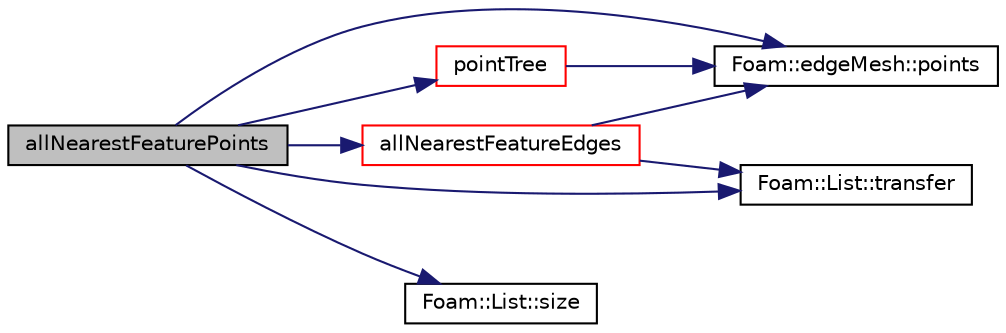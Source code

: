 digraph "allNearestFeaturePoints"
{
  bgcolor="transparent";
  edge [fontname="Helvetica",fontsize="10",labelfontname="Helvetica",labelfontsize="10"];
  node [fontname="Helvetica",fontsize="10",shape=record];
  rankdir="LR";
  Node922 [label="allNearestFeaturePoints",height=0.2,width=0.4,color="black", fillcolor="grey75", style="filled", fontcolor="black"];
  Node922 -> Node923 [color="midnightblue",fontsize="10",style="solid",fontname="Helvetica"];
  Node923 [label="allNearestFeatureEdges",height=0.2,width=0.4,color="red",URL="$a22549.html#ad565473714b81c35a16d8bf059101ea7",tooltip="Find all the feature edges within searchDistSqr of sample. "];
  Node923 -> Node926 [color="midnightblue",fontsize="10",style="solid",fontname="Helvetica"];
  Node926 [label="Foam::edgeMesh::points",height=0.2,width=0.4,color="black",URL="$a22517.html#ac44123fc1265297c41a43c3b62fdb4c2",tooltip="Return points. "];
  Node923 -> Node942 [color="midnightblue",fontsize="10",style="solid",fontname="Helvetica"];
  Node942 [label="Foam::List::transfer",height=0.2,width=0.4,color="black",URL="$a26833.html#a25ad1d2084d16b234b0cf91c07e832c0",tooltip="Transfer the contents of the argument List into this list. "];
  Node922 -> Node926 [color="midnightblue",fontsize="10",style="solid",fontname="Helvetica"];
  Node922 -> Node943 [color="midnightblue",fontsize="10",style="solid",fontname="Helvetica"];
  Node943 [label="pointTree",height=0.2,width=0.4,color="red",URL="$a22549.html#ae27981ad458811ae4bd359d382089130",tooltip="Demand driven construction of octree for feature points. "];
  Node943 -> Node926 [color="midnightblue",fontsize="10",style="solid",fontname="Helvetica"];
  Node922 -> Node944 [color="midnightblue",fontsize="10",style="solid",fontname="Helvetica"];
  Node944 [label="Foam::List::size",height=0.2,width=0.4,color="black",URL="$a26833.html#a8a5f6fa29bd4b500caf186f60245b384",tooltip="Override size to be inconsistent with allocated storage. "];
  Node922 -> Node942 [color="midnightblue",fontsize="10",style="solid",fontname="Helvetica"];
}
